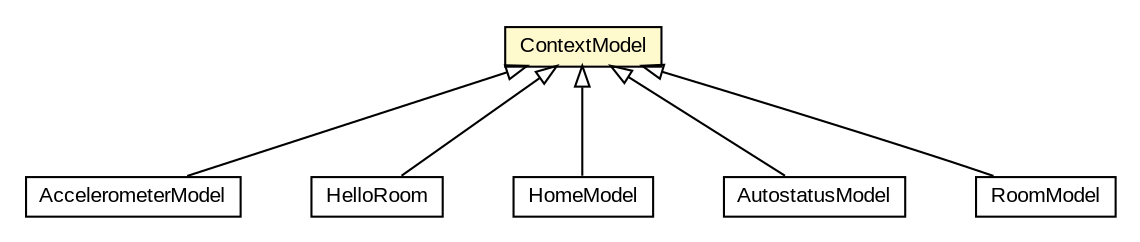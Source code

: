 #!/usr/local/bin/dot
#
# Class diagram 
# Generated by UMLGraph version 5.3 (http://www.umlgraph.org/)
#

digraph G {
	edge [fontname="arial",fontsize=10,labelfontname="arial",labelfontsize=10];
	node [fontname="arial",fontsize=10,shape=plaintext];
	nodesep=0.25;
	ranksep=0.5;
	// context.arch.intelligibility.apps.accelerometer.AccelerometerModel
	c91750 [label=<<table title="context.arch.intelligibility.apps.accelerometer.AccelerometerModel" border="0" cellborder="1" cellspacing="0" cellpadding="2" port="p" href="../arch/intelligibility/apps/accelerometer/AccelerometerModel.html">
		<tr><td><table border="0" cellspacing="0" cellpadding="1">
<tr><td align="center" balign="center"> AccelerometerModel </td></tr>
		</table></td></tr>
		</table>>, fontname="arial", fontcolor="black", fontsize=10.0];
	// context.arch.intelligibility.apps.helloroom.helloroom
	c91803 [label=<<table title="context.arch.intelligibility.apps.helloroom.HelloRoom" border="0" cellborder="1" cellspacing="0" cellpadding="2" port="p" href="../arch/intelligibility/apps/helloroom/HelloRoom.html">
		<tr><td><table border="0" cellspacing="0" cellpadding="1">
<tr><td align="center" balign="center"> HelloRoom </td></tr>
		</table></td></tr>
		</table>>, fontname="arial", fontcolor="black", fontsize=10.0];
	// context.apps.ContextModel
	c91938 [label=<<table title="context.apps.ContextModel" border="0" cellborder="1" cellspacing="0" cellpadding="2" port="p" bgcolor="lemonChiffon" href="./ContextModel.html">
		<tr><td><table border="0" cellspacing="0" cellpadding="1">
<tr><td align="center" balign="center"> ContextModel </td></tr>
		</table></td></tr>
		</table>>, fontname="arial", fontcolor="black", fontsize=10.0];
	// context.arch.intelligibility.apps.homeactivity.HomeModel
	c91983 [label=<<table title="context.arch.intelligibility.apps.homeactivity.HomeModel" border="0" cellborder="1" cellspacing="0" cellpadding="2" port="p" href="../arch/intelligibility/apps/homeactivity/HomeModel.html">
		<tr><td><table border="0" cellspacing="0" cellpadding="1">
<tr><td align="center" balign="center"> HomeModel </td></tr>
		</table></td></tr>
		</table>>, fontname="arial", fontcolor="black", fontsize=10.0];
	// context.arch.intelligibility.apps.imautostatus.AutostatusModel
	c92046 [label=<<table title="context.arch.intelligibility.apps.imautostatus.AutostatusModel" border="0" cellborder="1" cellspacing="0" cellpadding="2" port="p" href="../arch/intelligibility/apps/imautostatus/AutostatusModel.html">
		<tr><td><table border="0" cellspacing="0" cellpadding="1">
<tr><td align="center" balign="center"> AutostatusModel </td></tr>
		</table></td></tr>
		</table>>, fontname="arial", fontcolor="black", fontsize=10.0];
	// context.arch.intelligibility.apps.roomlight.RoomModel
	c92055 [label=<<table title="context.arch.intelligibility.apps.roomlight.RoomModel" border="0" cellborder="1" cellspacing="0" cellpadding="2" port="p" href="../arch/intelligibility/apps/roomlight/RoomModel.html">
		<tr><td><table border="0" cellspacing="0" cellpadding="1">
<tr><td align="center" balign="center"> RoomModel </td></tr>
		</table></td></tr>
		</table>>, fontname="arial", fontcolor="black", fontsize=10.0];
	//context.arch.intelligibility.apps.accelerometer.AccelerometerModel extends context.apps.ContextModel
	c91938:p -> c91750:p [dir=back,arrowtail=empty];
	//context.arch.intelligibility.apps.helloroom.HelloRoom extends context.apps.ContextModel
	c91938:p -> c91803:p [dir=back,arrowtail=empty];
	//context.arch.intelligibility.apps.homeactivity.HomeModel extends context.apps.ContextModel
	c91938:p -> c91983:p [dir=back,arrowtail=empty];
	//context.arch.intelligibility.apps.imautostatus.AutostatusModel extends context.apps.ContextModel
	c91938:p -> c92046:p [dir=back,arrowtail=empty];
	//context.arch.intelligibility.apps.roomlight.RoomModel extends context.apps.ContextModel
	c91938:p -> c92055:p [dir=back,arrowtail=empty];
}

